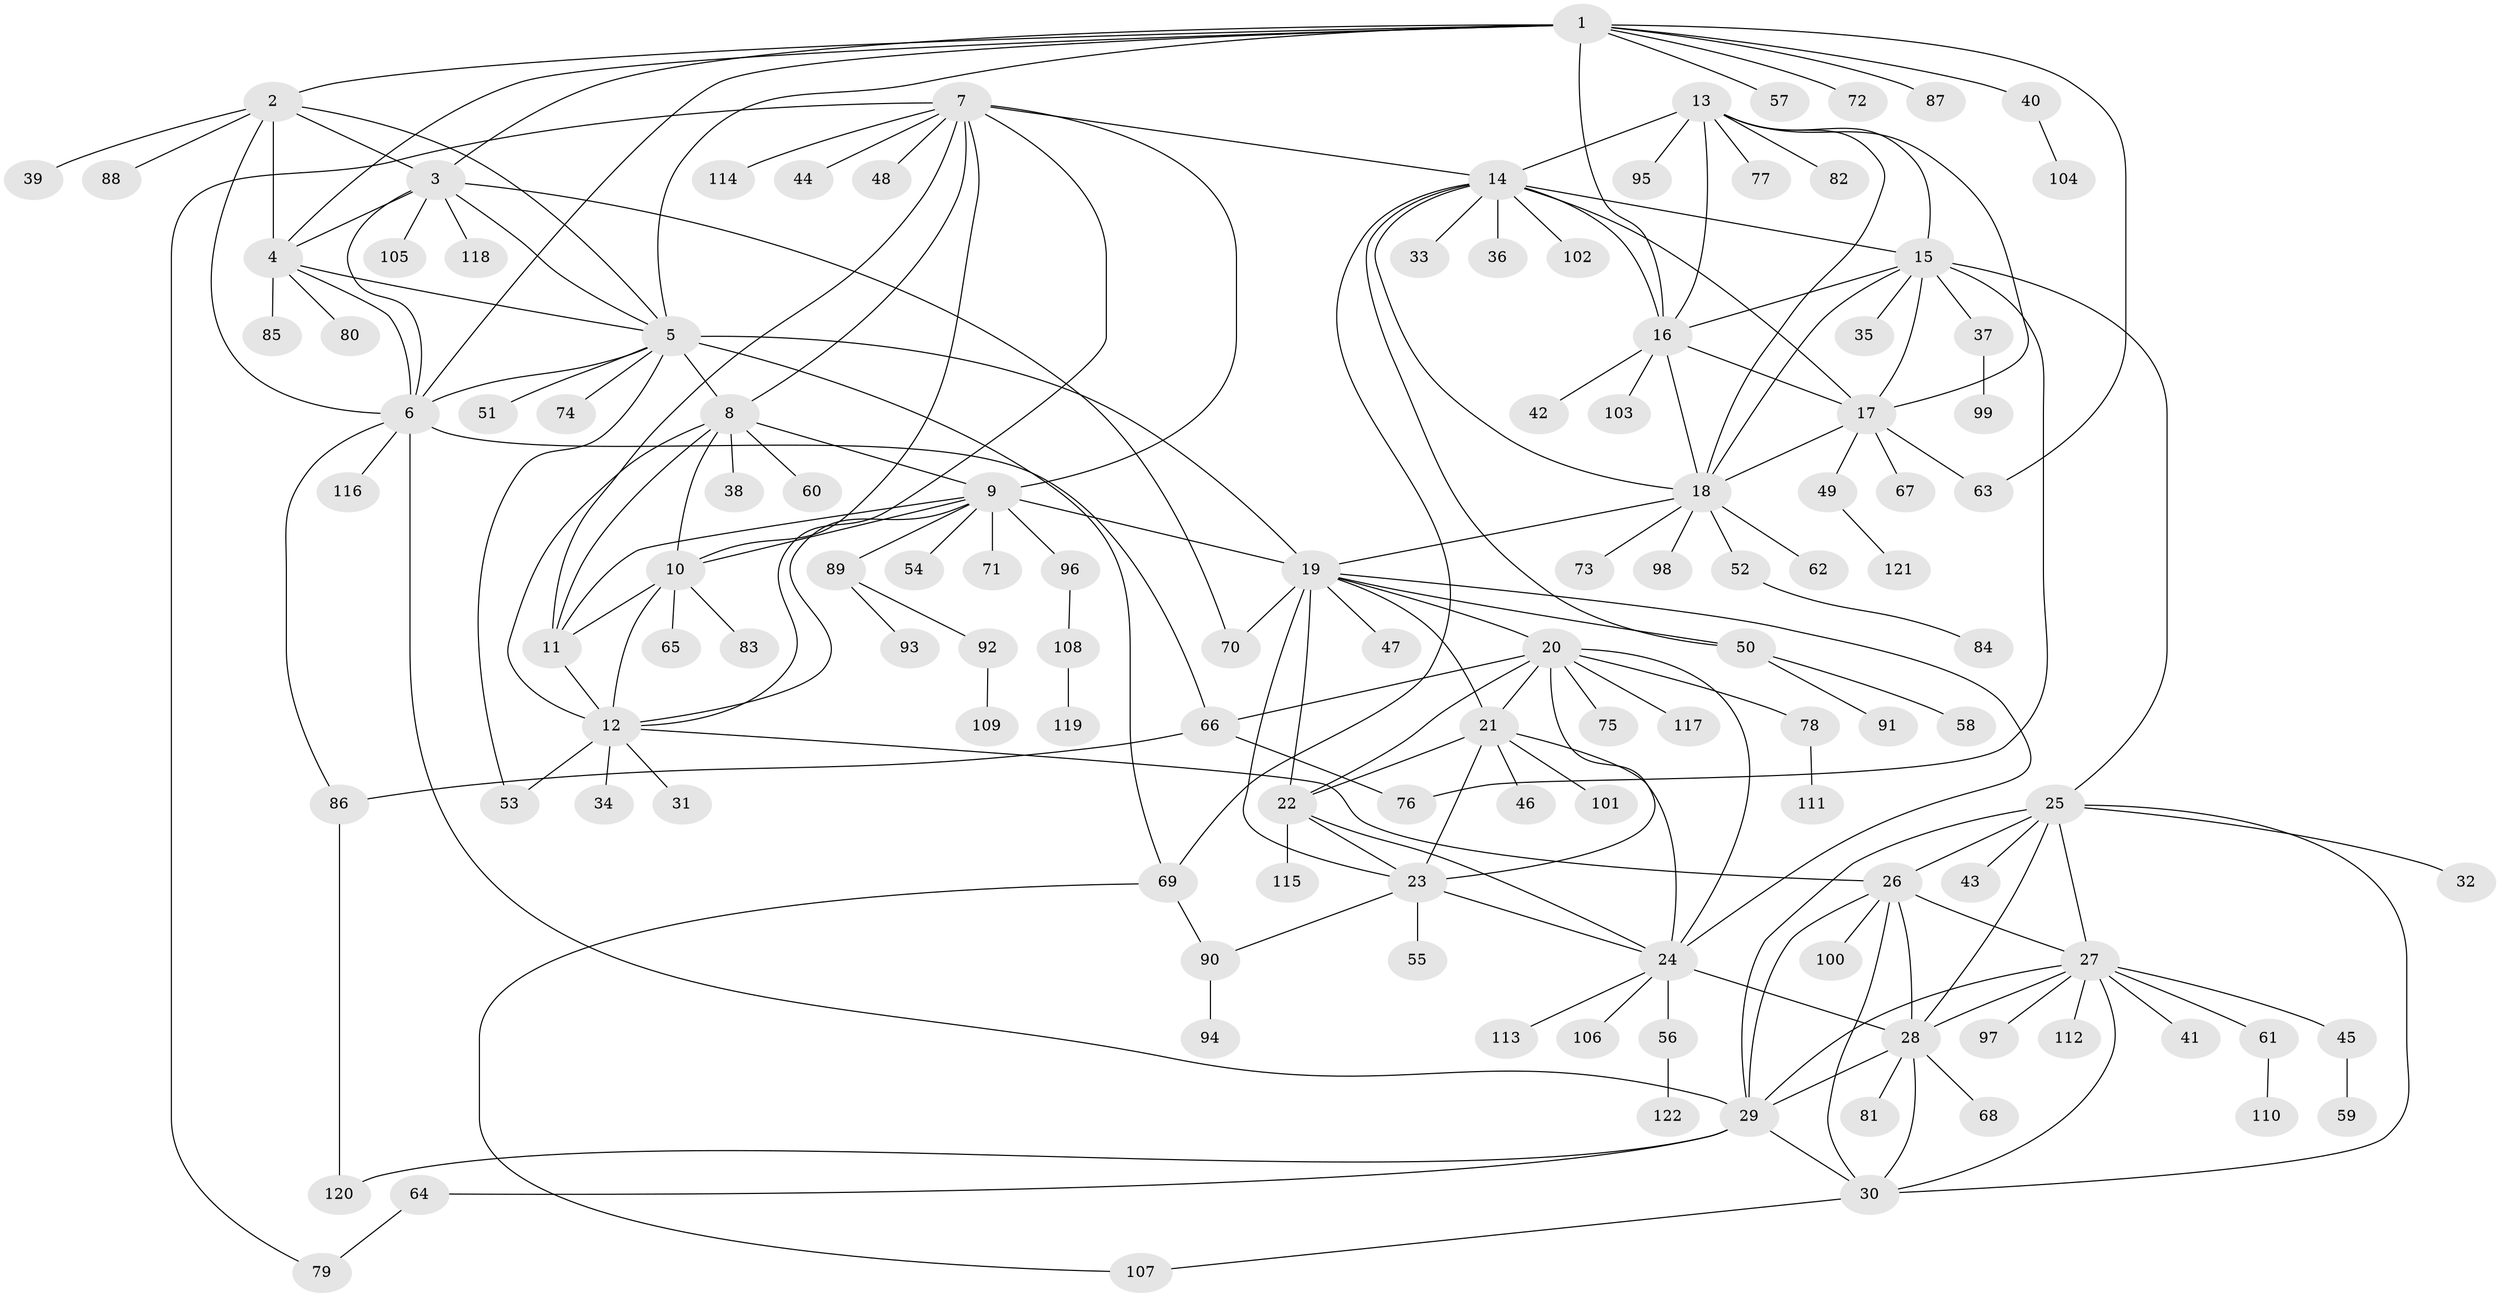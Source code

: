 // coarse degree distribution, {10: 0.0136986301369863, 11: 0.0136986301369863, 7: 0.0821917808219178, 6: 0.0547945205479452, 14: 0.0136986301369863, 13: 0.0136986301369863, 8: 0.0273972602739726, 16: 0.0136986301369863, 5: 0.0273972602739726, 4: 0.0410958904109589, 1: 0.6164383561643836, 3: 0.0136986301369863, 2: 0.0684931506849315}
// Generated by graph-tools (version 1.1) at 2025/19/03/04/25 18:19:49]
// undirected, 122 vertices, 189 edges
graph export_dot {
graph [start="1"]
  node [color=gray90,style=filled];
  1;
  2;
  3;
  4;
  5;
  6;
  7;
  8;
  9;
  10;
  11;
  12;
  13;
  14;
  15;
  16;
  17;
  18;
  19;
  20;
  21;
  22;
  23;
  24;
  25;
  26;
  27;
  28;
  29;
  30;
  31;
  32;
  33;
  34;
  35;
  36;
  37;
  38;
  39;
  40;
  41;
  42;
  43;
  44;
  45;
  46;
  47;
  48;
  49;
  50;
  51;
  52;
  53;
  54;
  55;
  56;
  57;
  58;
  59;
  60;
  61;
  62;
  63;
  64;
  65;
  66;
  67;
  68;
  69;
  70;
  71;
  72;
  73;
  74;
  75;
  76;
  77;
  78;
  79;
  80;
  81;
  82;
  83;
  84;
  85;
  86;
  87;
  88;
  89;
  90;
  91;
  92;
  93;
  94;
  95;
  96;
  97;
  98;
  99;
  100;
  101;
  102;
  103;
  104;
  105;
  106;
  107;
  108;
  109;
  110;
  111;
  112;
  113;
  114;
  115;
  116;
  117;
  118;
  119;
  120;
  121;
  122;
  1 -- 2;
  1 -- 3;
  1 -- 4;
  1 -- 5;
  1 -- 6;
  1 -- 16;
  1 -- 40;
  1 -- 57;
  1 -- 63;
  1 -- 72;
  1 -- 87;
  2 -- 3;
  2 -- 4;
  2 -- 5;
  2 -- 6;
  2 -- 39;
  2 -- 88;
  3 -- 4;
  3 -- 5;
  3 -- 6;
  3 -- 70;
  3 -- 105;
  3 -- 118;
  4 -- 5;
  4 -- 6;
  4 -- 80;
  4 -- 85;
  5 -- 6;
  5 -- 8;
  5 -- 19;
  5 -- 51;
  5 -- 53;
  5 -- 69;
  5 -- 74;
  6 -- 29;
  6 -- 66;
  6 -- 86;
  6 -- 116;
  7 -- 8;
  7 -- 9;
  7 -- 10;
  7 -- 11;
  7 -- 12;
  7 -- 14;
  7 -- 44;
  7 -- 48;
  7 -- 79;
  7 -- 114;
  8 -- 9;
  8 -- 10;
  8 -- 11;
  8 -- 12;
  8 -- 38;
  8 -- 60;
  9 -- 10;
  9 -- 11;
  9 -- 12;
  9 -- 19;
  9 -- 54;
  9 -- 71;
  9 -- 89;
  9 -- 96;
  10 -- 11;
  10 -- 12;
  10 -- 65;
  10 -- 83;
  11 -- 12;
  12 -- 26;
  12 -- 31;
  12 -- 34;
  12 -- 53;
  13 -- 14;
  13 -- 15;
  13 -- 16;
  13 -- 17;
  13 -- 18;
  13 -- 77;
  13 -- 82;
  13 -- 95;
  14 -- 15;
  14 -- 16;
  14 -- 17;
  14 -- 18;
  14 -- 33;
  14 -- 36;
  14 -- 50;
  14 -- 69;
  14 -- 102;
  15 -- 16;
  15 -- 17;
  15 -- 18;
  15 -- 25;
  15 -- 35;
  15 -- 37;
  15 -- 76;
  16 -- 17;
  16 -- 18;
  16 -- 42;
  16 -- 103;
  17 -- 18;
  17 -- 49;
  17 -- 63;
  17 -- 67;
  18 -- 19;
  18 -- 52;
  18 -- 62;
  18 -- 73;
  18 -- 98;
  19 -- 20;
  19 -- 21;
  19 -- 22;
  19 -- 23;
  19 -- 24;
  19 -- 47;
  19 -- 50;
  19 -- 70;
  20 -- 21;
  20 -- 22;
  20 -- 23;
  20 -- 24;
  20 -- 66;
  20 -- 75;
  20 -- 78;
  20 -- 117;
  21 -- 22;
  21 -- 23;
  21 -- 24;
  21 -- 46;
  21 -- 101;
  22 -- 23;
  22 -- 24;
  22 -- 115;
  23 -- 24;
  23 -- 55;
  23 -- 90;
  24 -- 28;
  24 -- 56;
  24 -- 106;
  24 -- 113;
  25 -- 26;
  25 -- 27;
  25 -- 28;
  25 -- 29;
  25 -- 30;
  25 -- 32;
  25 -- 43;
  26 -- 27;
  26 -- 28;
  26 -- 29;
  26 -- 30;
  26 -- 100;
  27 -- 28;
  27 -- 29;
  27 -- 30;
  27 -- 41;
  27 -- 45;
  27 -- 61;
  27 -- 97;
  27 -- 112;
  28 -- 29;
  28 -- 30;
  28 -- 68;
  28 -- 81;
  29 -- 30;
  29 -- 64;
  29 -- 120;
  30 -- 107;
  37 -- 99;
  40 -- 104;
  45 -- 59;
  49 -- 121;
  50 -- 58;
  50 -- 91;
  52 -- 84;
  56 -- 122;
  61 -- 110;
  64 -- 79;
  66 -- 76;
  66 -- 86;
  69 -- 90;
  69 -- 107;
  78 -- 111;
  86 -- 120;
  89 -- 92;
  89 -- 93;
  90 -- 94;
  92 -- 109;
  96 -- 108;
  108 -- 119;
}
